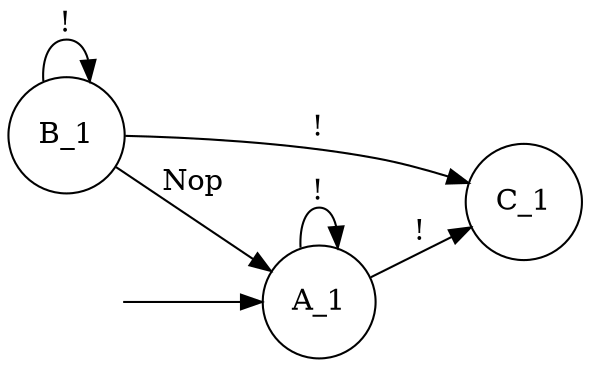 digraph Automaton {
  rankdir = LR;
  A_1 [shape=circle,label="A_1"];
  initial [shape=plaintext,label=""];
  initial -> A_1
  A_1 -> A_1 [label="!"]
  A_1 -> C_1 [label="!"]
  B_1 [shape=circle,label="B_1"];
  B_1 -> A_1 [label="Nop"]
  B_1 -> B_1 [label="!"]
  B_1 -> C_1 [label="!"]
  C_1 [shape=circle,label="C_1"];
}
